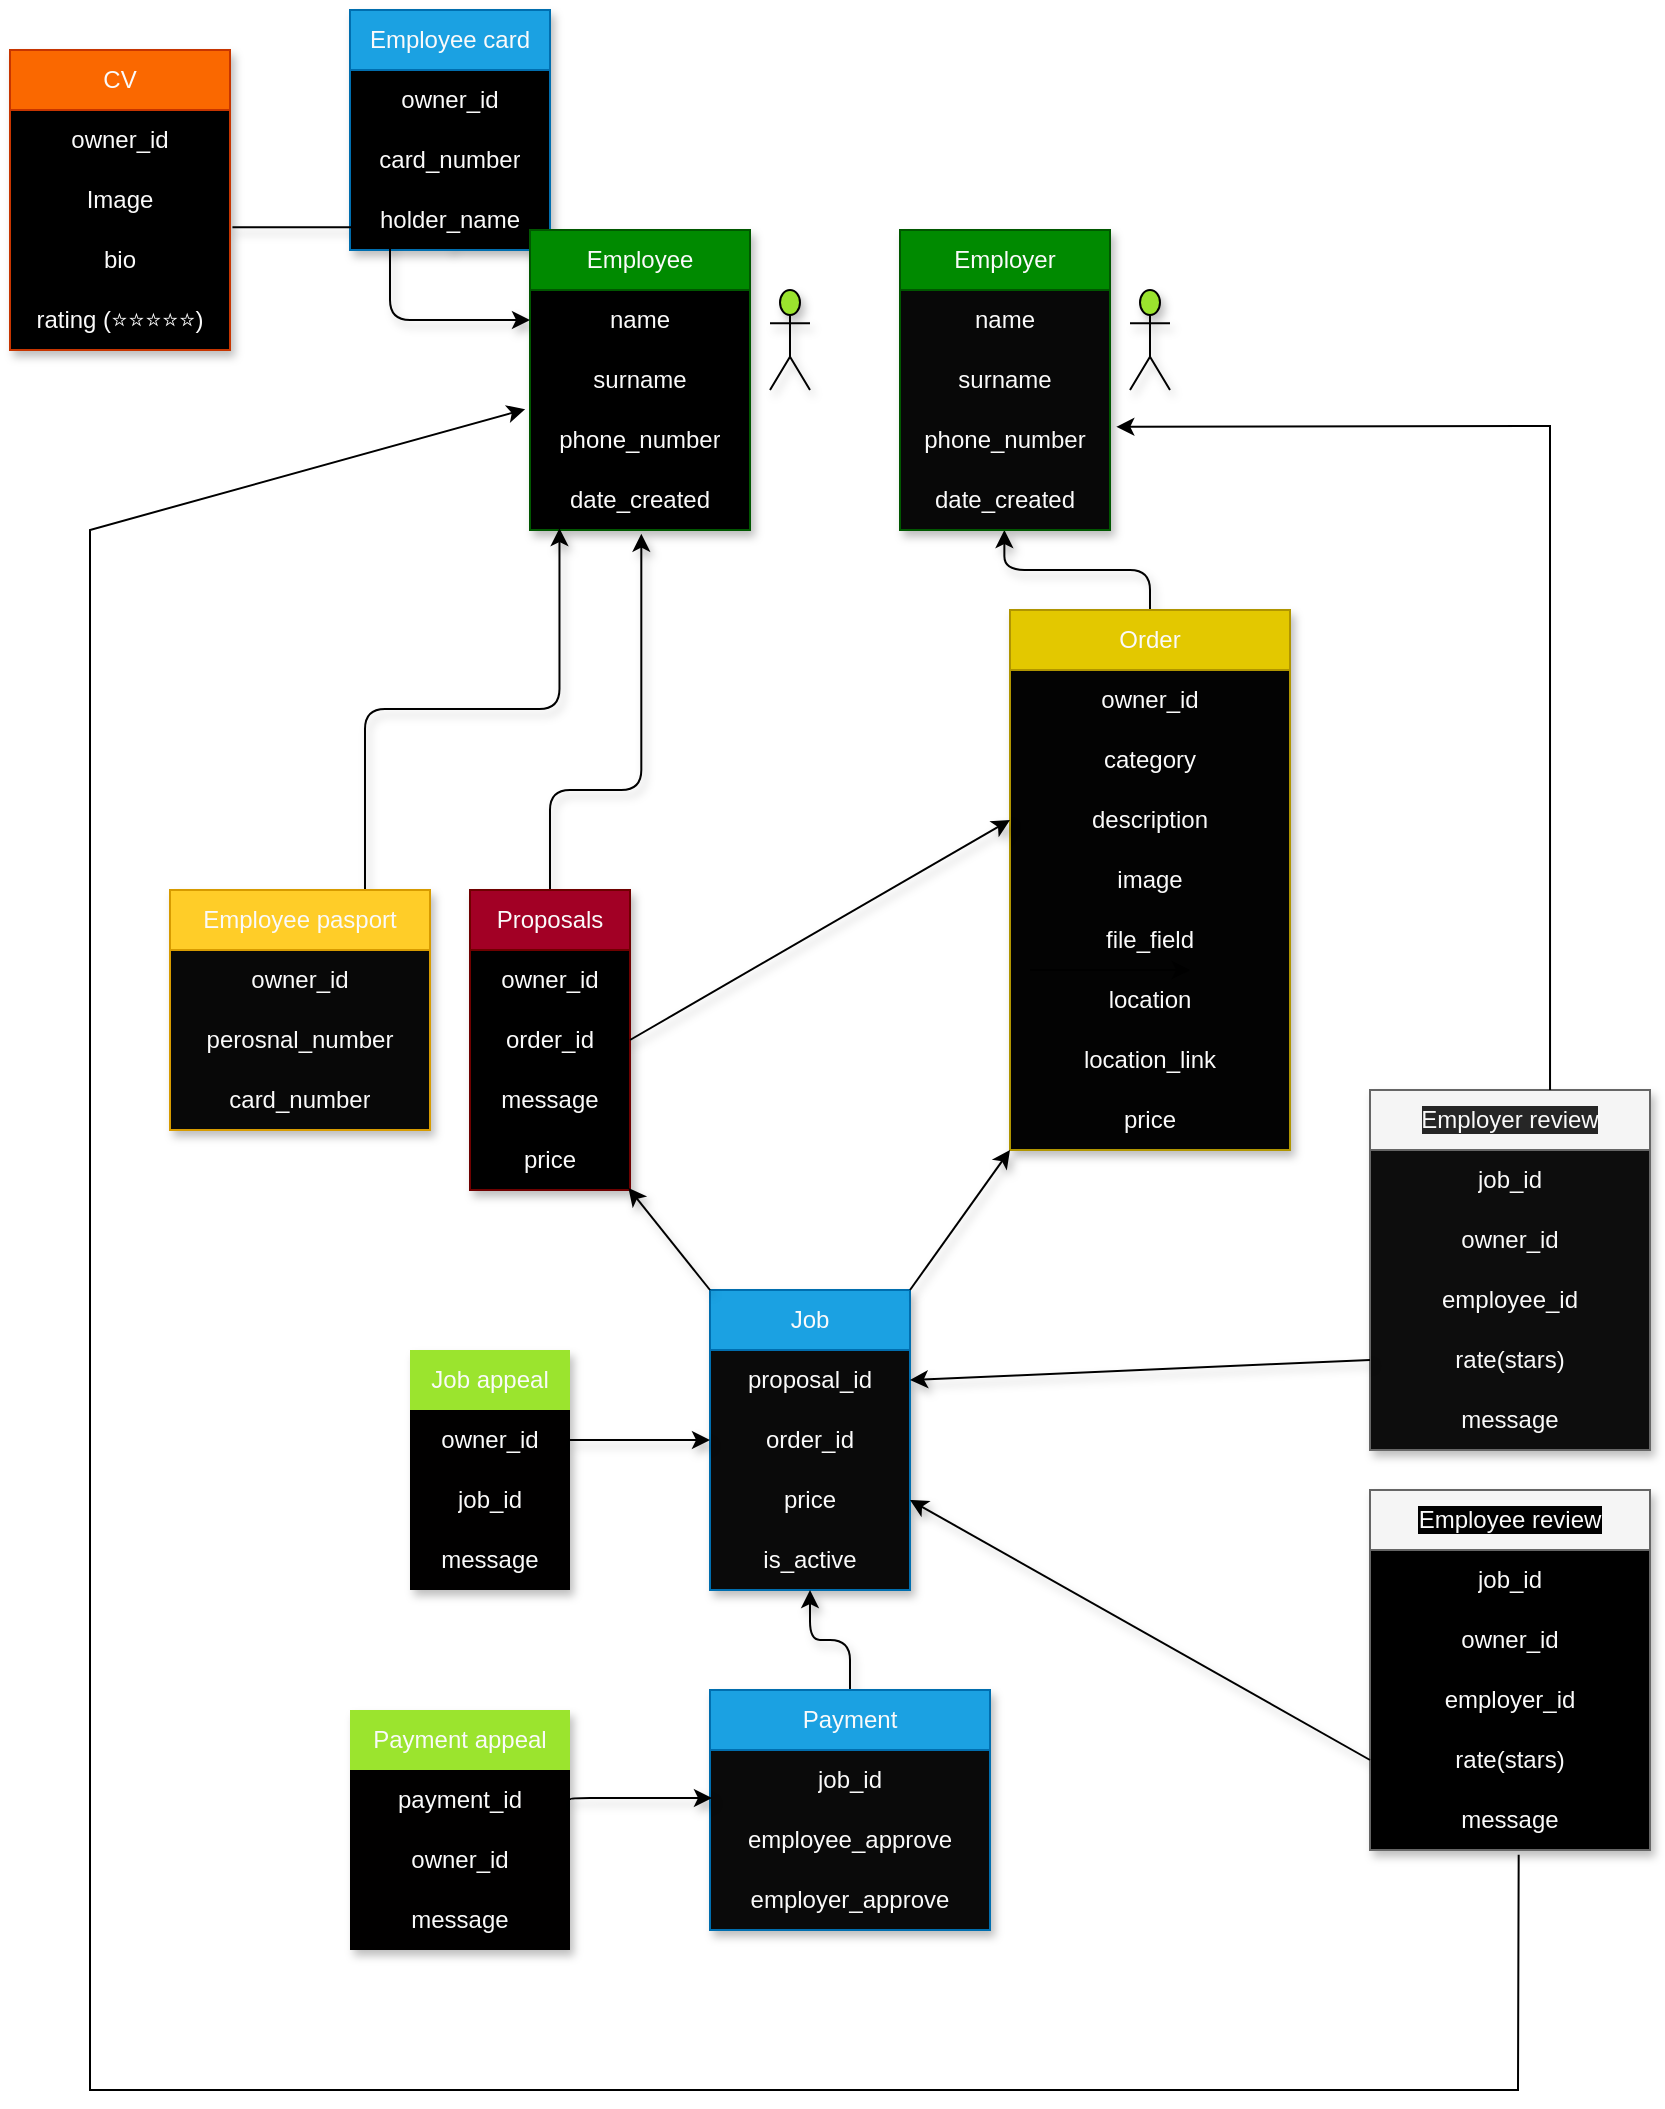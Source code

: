 <mxfile version="20.5.3" type="embed"><diagram id="SfdX-snPM93B8bF9I1mG" name="Page-1"><mxGraphModel dx="2414" dy="1042" grid="1" gridSize="10" guides="1" tooltips="1" connect="1" arrows="1" fold="1" page="1" pageScale="1" pageWidth="850" pageHeight="1100" math="0" shadow="0"><root><mxCell id="0"/><mxCell id="1" parent="0"/><mxCell id="148" style="edgeStyle=elbowEdgeStyle;elbow=vertical;html=1;exitX=0.5;exitY=1;exitDx=0;exitDy=0;entryX=0.5;entryY=0;entryDx=0;entryDy=0;fontColor=#fafafa;align=center;labelBackgroundColor=none;shadow=1;" parent="1" source="8" target="18" edge="1"><mxGeometry relative="1" as="geometry"/></mxCell><mxCell id="8" value="Employee card" style="swimlane;fontStyle=0;childLayout=stackLayout;horizontal=1;startSize=30;horizontalStack=0;resizeParent=1;resizeParentMax=0;resizeLast=0;collapsible=1;marginBottom=0;whiteSpace=wrap;html=1;fillColor=#1ba1e2;fontColor=#fafafa;strokeColor=#006EAF;gradientColor=none;swimlaneFillColor=#000000;align=center;labelBackgroundColor=none;shadow=1;" parent="1" vertex="1"><mxGeometry x="190" y="20" width="100" height="120" as="geometry"/></mxCell><mxCell id="9" value="owner_id" style="text;strokeColor=none;fillColor=none;align=center;verticalAlign=middle;spacingLeft=4;spacingRight=4;overflow=hidden;points=[[0,0.5],[1,0.5]];portConstraint=eastwest;rotatable=0;whiteSpace=wrap;html=1;labelBackgroundColor=none;fontColor=#fafafa;shadow=1;" parent="8" vertex="1"><mxGeometry y="30" width="100" height="30" as="geometry"/></mxCell><mxCell id="200" value="card_number" style="text;strokeColor=none;fillColor=none;align=center;verticalAlign=middle;spacingLeft=4;spacingRight=4;overflow=hidden;points=[[0,0.5],[1,0.5]];portConstraint=eastwest;rotatable=0;whiteSpace=wrap;html=1;labelBackgroundColor=none;fontColor=#fafafa;shadow=1;" parent="8" vertex="1"><mxGeometry y="60" width="100" height="30" as="geometry"/></mxCell><mxCell id="10" value="holder_name" style="text;strokeColor=none;fillColor=none;align=center;verticalAlign=middle;spacingLeft=4;spacingRight=4;overflow=hidden;points=[[0,0.5],[1,0.5]];portConstraint=eastwest;rotatable=0;whiteSpace=wrap;html=1;labelBackgroundColor=none;fontColor=#fafafa;shadow=1;" parent="8" vertex="1"><mxGeometry y="90" width="100" height="30" as="geometry"/></mxCell><mxCell id="18" value="Employee" style="swimlane;fontStyle=0;childLayout=stackLayout;horizontal=1;startSize=30;horizontalStack=0;resizeParent=1;resizeParentMax=0;resizeLast=0;collapsible=1;marginBottom=0;whiteSpace=wrap;html=1;fillColor=#008a00;fontColor=#fafafa;strokeColor=#005700;swimlaneFillColor=#000000;align=center;labelBackgroundColor=none;shadow=1;" parent="1" vertex="1"><mxGeometry x="280" y="130" width="110" height="150" as="geometry"/></mxCell><mxCell id="19" value="name" style="text;strokeColor=none;fillColor=none;align=center;verticalAlign=middle;spacingLeft=4;spacingRight=4;overflow=hidden;points=[[0,0.5],[1,0.5]];portConstraint=eastwest;rotatable=0;whiteSpace=wrap;html=1;labelBackgroundColor=none;fontColor=#fafafa;shadow=1;" parent="18" vertex="1"><mxGeometry y="30" width="110" height="30" as="geometry"/></mxCell><mxCell id="20" value="surname" style="text;strokeColor=none;fillColor=none;align=center;verticalAlign=middle;spacingLeft=4;spacingRight=4;overflow=hidden;points=[[0,0.5],[1,0.5]];portConstraint=eastwest;rotatable=0;whiteSpace=wrap;html=1;labelBackgroundColor=none;fontColor=#fafafa;shadow=1;" parent="18" vertex="1"><mxGeometry y="60" width="110" height="30" as="geometry"/></mxCell><mxCell id="21" value="phone_number" style="text;strokeColor=none;fillColor=none;align=center;verticalAlign=middle;spacingLeft=4;spacingRight=4;overflow=hidden;points=[[0,0.5],[1,0.5]];portConstraint=eastwest;rotatable=0;whiteSpace=wrap;html=1;labelBackgroundColor=none;fontColor=#fafafa;shadow=1;" parent="18" vertex="1"><mxGeometry y="90" width="110" height="30" as="geometry"/></mxCell><mxCell id="109" value="date_created" style="text;strokeColor=none;fillColor=none;align=center;verticalAlign=middle;spacingLeft=4;spacingRight=4;overflow=hidden;points=[[0,0.5],[1,0.5]];portConstraint=eastwest;rotatable=0;whiteSpace=wrap;html=1;labelBackgroundColor=none;fontColor=#fafafa;shadow=1;" parent="18" vertex="1"><mxGeometry y="120" width="110" height="30" as="geometry"/></mxCell><mxCell id="153" style="edgeStyle=elbowEdgeStyle;elbow=vertical;html=1;exitX=0.75;exitY=0;exitDx=0;exitDy=0;entryX=0.134;entryY=0.969;entryDx=0;entryDy=0;entryPerimeter=0;fontColor=#fafafa;align=center;labelBackgroundColor=none;shadow=1;" parent="1" source="27" target="109" edge="1"><mxGeometry relative="1" as="geometry"/></mxCell><mxCell id="27" value="&lt;font&gt;Employee pasport&lt;/font&gt;" style="swimlane;fontStyle=0;childLayout=stackLayout;horizontal=1;startSize=30;horizontalStack=0;resizeParent=1;resizeParentMax=0;resizeLast=0;collapsible=1;marginBottom=0;whiteSpace=wrap;html=1;fillColor=#ffcd28;strokeColor=#d79b00;gradientColor=none;swimlaneFillColor=#080808;align=center;labelBackgroundColor=none;fontColor=#fafafa;shadow=1;" parent="1" vertex="1"><mxGeometry x="100" y="460" width="130" height="120" as="geometry"/></mxCell><mxCell id="28" value="owner_id" style="text;strokeColor=none;fillColor=none;align=center;verticalAlign=middle;spacingLeft=4;spacingRight=4;overflow=hidden;points=[[0,0.5],[1,0.5]];portConstraint=eastwest;rotatable=0;whiteSpace=wrap;html=1;labelBackgroundColor=none;fontColor=#fafafa;shadow=1;" parent="27" vertex="1"><mxGeometry y="30" width="130" height="30" as="geometry"/></mxCell><mxCell id="30" value="perosnal_number" style="text;strokeColor=none;fillColor=none;align=center;verticalAlign=middle;spacingLeft=4;spacingRight=4;overflow=hidden;points=[[0,0.5],[1,0.5]];portConstraint=eastwest;rotatable=0;whiteSpace=wrap;html=1;labelBackgroundColor=none;fontColor=#fafafa;shadow=1;" parent="27" vertex="1"><mxGeometry y="60" width="130" height="30" as="geometry"/></mxCell><mxCell id="110" value="card_number" style="text;strokeColor=none;fillColor=none;align=center;verticalAlign=middle;spacingLeft=4;spacingRight=4;overflow=hidden;points=[[0,0.5],[1,0.5]];portConstraint=eastwest;rotatable=0;whiteSpace=wrap;html=1;labelBackgroundColor=none;fontColor=#fafafa;shadow=1;" parent="27" vertex="1"><mxGeometry y="90" width="130" height="30" as="geometry"/></mxCell><mxCell id="154" style="edgeStyle=elbowEdgeStyle;elbow=vertical;html=1;exitX=0.5;exitY=0;exitDx=0;exitDy=0;entryX=0.506;entryY=1.061;entryDx=0;entryDy=0;entryPerimeter=0;fontColor=#fafafa;align=center;labelBackgroundColor=none;shadow=1;" parent="1" source="31" target="109" edge="1"><mxGeometry relative="1" as="geometry"><Array as="points"><mxPoint x="310" y="410"/></Array></mxGeometry></mxCell><mxCell id="31" value="Proposals" style="swimlane;fontStyle=0;childLayout=stackLayout;horizontal=1;startSize=30;horizontalStack=0;resizeParent=1;resizeParentMax=0;resizeLast=0;collapsible=1;marginBottom=0;whiteSpace=wrap;html=1;fillColor=#a20025;fontColor=#fafafa;strokeColor=#6F0000;swimlaneFillColor=#000000;align=center;labelBackgroundColor=none;shadow=1;" parent="1" vertex="1"><mxGeometry x="250" y="460" width="80" height="150" as="geometry"/></mxCell><mxCell id="33" value="owner_id" style="text;strokeColor=none;fillColor=none;align=center;verticalAlign=middle;spacingLeft=4;spacingRight=4;overflow=hidden;points=[[0,0.5],[1,0.5]];portConstraint=eastwest;rotatable=0;whiteSpace=wrap;html=1;labelBackgroundColor=none;fontColor=#fafafa;shadow=1;" parent="31" vertex="1"><mxGeometry y="30" width="80" height="30" as="geometry"/></mxCell><mxCell id="124" value="order_id" style="text;strokeColor=none;fillColor=none;align=center;verticalAlign=middle;spacingLeft=4;spacingRight=4;overflow=hidden;points=[[0,0.5],[1,0.5]];portConstraint=eastwest;rotatable=0;whiteSpace=wrap;html=1;labelBackgroundColor=none;fontColor=#fafafa;shadow=1;" parent="31" vertex="1"><mxGeometry y="60" width="80" height="30" as="geometry"/></mxCell><mxCell id="125" value="message" style="text;strokeColor=none;fillColor=none;align=center;verticalAlign=middle;spacingLeft=4;spacingRight=4;overflow=hidden;points=[[0,0.5],[1,0.5]];portConstraint=eastwest;rotatable=0;whiteSpace=wrap;html=1;labelBackgroundColor=none;fontColor=#fafafa;shadow=1;" parent="31" vertex="1"><mxGeometry y="90" width="80" height="30" as="geometry"/></mxCell><mxCell id="126" value="price" style="text;strokeColor=none;fillColor=none;align=center;verticalAlign=middle;spacingLeft=4;spacingRight=4;overflow=hidden;points=[[0,0.5],[1,0.5]];portConstraint=eastwest;rotatable=0;whiteSpace=wrap;html=1;labelBackgroundColor=none;fontColor=#fafafa;shadow=1;" parent="31" vertex="1"><mxGeometry y="120" width="80" height="30" as="geometry"/></mxCell><mxCell id="155" style="edgeStyle=elbowEdgeStyle;elbow=vertical;html=1;exitX=0.5;exitY=0;exitDx=0;exitDy=0;entryX=0.497;entryY=1;entryDx=0;entryDy=0;entryPerimeter=0;fontColor=#fafafa;align=center;labelBackgroundColor=none;shadow=1;" parent="1" source="39" target="106" edge="1"><mxGeometry relative="1" as="geometry"/></mxCell><mxCell id="39" value="Order" style="swimlane;fontStyle=0;childLayout=stackLayout;horizontal=1;startSize=30;horizontalStack=0;resizeParent=1;resizeParentMax=0;resizeLast=0;collapsible=1;marginBottom=0;whiteSpace=wrap;html=1;fillColor=#e3c800;fontColor=#fafafa;strokeColor=#B09500;swimlaneFillColor=#030303;align=center;labelBackgroundColor=none;shadow=1;" parent="1" vertex="1"><mxGeometry x="520" y="320" width="140" height="270" as="geometry"/></mxCell><mxCell id="40" value="owner_id" style="text;strokeColor=none;fillColor=none;align=center;verticalAlign=middle;spacingLeft=4;spacingRight=4;overflow=hidden;points=[[0,0.5],[1,0.5]];portConstraint=eastwest;rotatable=0;whiteSpace=wrap;html=1;labelBackgroundColor=none;fontColor=#fafafa;shadow=1;" parent="39" vertex="1"><mxGeometry y="30" width="140" height="30" as="geometry"/></mxCell><mxCell id="41" value="category" style="text;strokeColor=none;fillColor=none;align=center;verticalAlign=middle;spacingLeft=4;spacingRight=4;overflow=hidden;points=[[0,0.5],[1,0.5]];portConstraint=eastwest;rotatable=0;whiteSpace=wrap;html=1;labelBackgroundColor=none;fontColor=#fafafa;shadow=1;" parent="39" vertex="1"><mxGeometry y="60" width="140" height="30" as="geometry"/></mxCell><mxCell id="111" value="description" style="text;strokeColor=none;fillColor=none;align=center;verticalAlign=middle;spacingLeft=4;spacingRight=4;overflow=hidden;points=[[0,0.5],[1,0.5]];portConstraint=eastwest;rotatable=0;whiteSpace=wrap;html=1;labelBackgroundColor=none;fontColor=#fafafa;shadow=1;" parent="39" vertex="1"><mxGeometry y="90" width="140" height="30" as="geometry"/></mxCell><mxCell id="112" value="image" style="text;strokeColor=none;fillColor=none;align=center;verticalAlign=middle;spacingLeft=4;spacingRight=4;overflow=hidden;points=[[0,0.5],[1,0.5]];portConstraint=eastwest;rotatable=0;whiteSpace=wrap;html=1;labelBackgroundColor=none;fontColor=#fafafa;shadow=1;" parent="39" vertex="1"><mxGeometry y="120" width="140" height="30" as="geometry"/></mxCell><mxCell id="167" value="file_field" style="text;strokeColor=none;fillColor=none;align=center;verticalAlign=middle;spacingLeft=4;spacingRight=4;overflow=hidden;points=[[0,0.5],[1,0.5]];portConstraint=eastwest;rotatable=0;whiteSpace=wrap;html=1;labelBackgroundColor=none;fontColor=#fafafa;shadow=1;" parent="39" vertex="1"><mxGeometry y="150" width="140" height="30" as="geometry"/></mxCell><mxCell id="113" value="location" style="text;strokeColor=none;fillColor=none;align=center;verticalAlign=middle;spacingLeft=4;spacingRight=4;overflow=hidden;points=[[0,0.5],[1,0.5]];portConstraint=eastwest;rotatable=0;whiteSpace=wrap;html=1;labelBackgroundColor=none;fontColor=#fafafa;shadow=1;" parent="39" vertex="1"><mxGeometry y="180" width="140" height="30" as="geometry"/></mxCell><mxCell id="114" value="location_link" style="text;strokeColor=none;fillColor=none;align=center;verticalAlign=middle;spacingLeft=4;spacingRight=4;overflow=hidden;points=[[0,0.5],[1,0.5]];portConstraint=eastwest;rotatable=0;whiteSpace=wrap;html=1;labelBackgroundColor=none;fontColor=#fafafa;shadow=1;" parent="39" vertex="1"><mxGeometry y="210" width="140" height="30" as="geometry"/></mxCell><mxCell id="115" value="price" style="text;strokeColor=none;fillColor=none;align=center;verticalAlign=middle;spacingLeft=4;spacingRight=4;overflow=hidden;points=[[0,0.5],[1,0.5]];portConstraint=eastwest;rotatable=0;whiteSpace=wrap;html=1;labelBackgroundColor=none;fontColor=#fafafa;shadow=1;" parent="39" vertex="1"><mxGeometry y="240" width="140" height="30" as="geometry"/></mxCell><mxCell id="43" value="Job" style="swimlane;fontStyle=0;childLayout=stackLayout;horizontal=1;startSize=30;horizontalStack=0;resizeParent=1;resizeParentMax=0;resizeLast=0;collapsible=1;marginBottom=0;whiteSpace=wrap;html=1;fillColor=#1ba1e2;strokeColor=#006EAF;fillStyle=auto;fontColor=#fafafa;swimlaneFillColor=#0A0A0A;align=center;labelBackgroundColor=none;shadow=1;" parent="1" vertex="1"><mxGeometry x="370" y="660" width="100" height="150" as="geometry"/></mxCell><mxCell id="44" value="proposal_id" style="text;strokeColor=none;fillColor=none;align=center;verticalAlign=middle;spacingLeft=4;spacingRight=4;overflow=hidden;points=[[0,0.5],[1,0.5]];portConstraint=eastwest;rotatable=0;whiteSpace=wrap;html=1;labelBackgroundColor=none;fontColor=#fafafa;shadow=1;" parent="43" vertex="1"><mxGeometry y="30" width="100" height="30" as="geometry"/></mxCell><mxCell id="46" value="order_id" style="text;strokeColor=none;fillColor=none;align=center;verticalAlign=middle;spacingLeft=4;spacingRight=4;overflow=hidden;points=[[0,0.5],[1,0.5]];portConstraint=eastwest;rotatable=0;whiteSpace=wrap;html=1;labelBackgroundColor=none;fontColor=#fafafa;shadow=1;" parent="43" vertex="1"><mxGeometry y="60" width="100" height="30" as="geometry"/></mxCell><mxCell id="127" value="price" style="text;strokeColor=none;fillColor=none;align=center;verticalAlign=middle;spacingLeft=4;spacingRight=4;overflow=hidden;points=[[0,0.5],[1,0.5]];portConstraint=eastwest;rotatable=0;whiteSpace=wrap;html=1;labelBackgroundColor=none;fontColor=#fafafa;shadow=1;" parent="43" vertex="1"><mxGeometry y="90" width="100" height="30" as="geometry"/></mxCell><mxCell id="129" value="is_active" style="text;strokeColor=none;fillColor=none;align=center;verticalAlign=middle;spacingLeft=4;spacingRight=4;overflow=hidden;points=[[0,0.5],[1,0.5]];portConstraint=eastwest;rotatable=0;whiteSpace=wrap;html=1;labelBackgroundColor=none;fontColor=#fafafa;shadow=1;" parent="43" vertex="1"><mxGeometry y="120" width="100" height="30" as="geometry"/></mxCell><mxCell id="57" value="&lt;span style=&quot;background-color: rgb(38, 38, 38);&quot;&gt;Employer review&lt;/span&gt;" style="swimlane;fontStyle=0;childLayout=stackLayout;horizontal=1;startSize=30;horizontalStack=0;resizeParent=1;resizeParentMax=0;resizeLast=0;collapsible=1;marginBottom=0;whiteSpace=wrap;html=1;fillColor=#f5f5f5;fontColor=#fafafa;strokeColor=#666666;swimlaneFillColor=#0D0D0D;align=center;labelBackgroundColor=none;shadow=1;" parent="1" vertex="1"><mxGeometry x="700" y="560" width="140" height="180" as="geometry"/></mxCell><mxCell id="166" value="job_id" style="text;strokeColor=none;fillColor=none;align=center;verticalAlign=middle;spacingLeft=4;spacingRight=4;overflow=hidden;points=[[0,0.5],[1,0.5]];portConstraint=eastwest;rotatable=0;whiteSpace=wrap;html=1;labelBackgroundColor=none;fontColor=#fafafa;shadow=1;" parent="57" vertex="1"><mxGeometry y="30" width="140" height="30" as="geometry"/></mxCell><mxCell id="181" value="owner_id" style="text;strokeColor=none;fillColor=none;align=center;verticalAlign=middle;spacingLeft=4;spacingRight=4;overflow=hidden;points=[[0,0.5],[1,0.5]];portConstraint=eastwest;rotatable=0;whiteSpace=wrap;html=1;labelBackgroundColor=none;fontColor=#fafafa;shadow=1;" parent="57" vertex="1"><mxGeometry y="60" width="140" height="30" as="geometry"/></mxCell><mxCell id="183" value="employee_id" style="text;strokeColor=none;fillColor=none;align=center;verticalAlign=middle;spacingLeft=4;spacingRight=4;overflow=hidden;points=[[0,0.5],[1,0.5]];portConstraint=eastwest;rotatable=0;whiteSpace=wrap;html=1;labelBackgroundColor=none;fontColor=#fafafa;shadow=1;" parent="57" vertex="1"><mxGeometry y="90" width="140" height="30" as="geometry"/></mxCell><mxCell id="58" value="rate(stars)" style="text;strokeColor=none;fillColor=none;align=center;verticalAlign=middle;spacingLeft=4;spacingRight=4;overflow=hidden;points=[[0,0.5],[1,0.5]];portConstraint=eastwest;rotatable=0;whiteSpace=wrap;html=1;labelBackgroundColor=none;fontColor=#fafafa;shadow=1;" parent="57" vertex="1"><mxGeometry y="120" width="140" height="30" as="geometry"/></mxCell><mxCell id="59" value="message" style="text;strokeColor=none;fillColor=none;align=center;verticalAlign=middle;spacingLeft=4;spacingRight=4;overflow=hidden;points=[[0,0.5],[1,0.5]];portConstraint=eastwest;rotatable=0;whiteSpace=wrap;html=1;labelBackgroundColor=none;fontColor=#fafafa;shadow=1;" parent="57" vertex="1"><mxGeometry y="150" width="140" height="30" as="geometry"/></mxCell><mxCell id="76" value="" style="endArrow=classic;html=1;exitX=0;exitY=0;exitDx=0;exitDy=0;entryX=0.99;entryY=0.966;entryDx=0;entryDy=0;entryPerimeter=0;align=center;labelBackgroundColor=none;fontColor=#fafafa;shadow=1;" parent="1" source="43" target="126" edge="1"><mxGeometry width="50" height="50" relative="1" as="geometry"><mxPoint x="430" y="480" as="sourcePoint"/><mxPoint x="359.86" y="530.93" as="targetPoint"/></mxGeometry></mxCell><mxCell id="77" value="" style="endArrow=classic;html=1;exitX=1;exitY=0;exitDx=0;exitDy=0;entryX=0;entryY=1;entryDx=0;entryDy=0;align=center;labelBackgroundColor=none;fontColor=#fafafa;shadow=1;" parent="1" source="43" target="39" edge="1"><mxGeometry width="50" height="50" relative="1" as="geometry"><mxPoint x="430" y="480" as="sourcePoint"/><mxPoint x="480" y="430" as="targetPoint"/></mxGeometry></mxCell><mxCell id="89" value="Employer" style="swimlane;fontStyle=0;childLayout=stackLayout;horizontal=1;startSize=30;horizontalStack=0;resizeParent=1;resizeParentMax=0;resizeLast=0;collapsible=1;marginBottom=0;whiteSpace=wrap;html=1;fillColor=#008a00;fontColor=#fafafa;strokeColor=#005700;swimlaneFillColor=#080808;align=center;labelBackgroundColor=none;shadow=1;" parent="1" vertex="1"><mxGeometry x="465" y="130" width="105" height="150" as="geometry"/></mxCell><mxCell id="90" value="name" style="text;strokeColor=none;fillColor=none;align=center;verticalAlign=middle;spacingLeft=4;spacingRight=4;overflow=hidden;points=[[0,0.5],[1,0.5]];portConstraint=eastwest;rotatable=0;whiteSpace=wrap;html=1;labelBackgroundColor=none;fontColor=#fafafa;shadow=1;" parent="89" vertex="1"><mxGeometry y="30" width="105" height="30" as="geometry"/></mxCell><mxCell id="91" value="surname" style="text;strokeColor=none;fillColor=none;align=center;verticalAlign=middle;spacingLeft=4;spacingRight=4;overflow=hidden;points=[[0,0.5],[1,0.5]];portConstraint=eastwest;rotatable=0;whiteSpace=wrap;html=1;labelBackgroundColor=none;fontColor=#fafafa;shadow=1;" parent="89" vertex="1"><mxGeometry y="60" width="105" height="30" as="geometry"/></mxCell><mxCell id="92" value="phone_number" style="text;strokeColor=none;fillColor=none;align=center;verticalAlign=middle;spacingLeft=4;spacingRight=4;overflow=hidden;points=[[0,0.5],[1,0.5]];portConstraint=eastwest;rotatable=0;whiteSpace=wrap;html=1;labelBackgroundColor=none;fontColor=#fafafa;shadow=1;" parent="89" vertex="1"><mxGeometry y="90" width="105" height="30" as="geometry"/></mxCell><mxCell id="106" value="date_created" style="text;strokeColor=none;fillColor=none;align=center;verticalAlign=middle;spacingLeft=4;spacingRight=4;overflow=hidden;points=[[0,0.5],[1,0.5]];portConstraint=eastwest;rotatable=0;whiteSpace=wrap;html=1;labelBackgroundColor=none;fontColor=#fafafa;shadow=1;" parent="89" vertex="1"><mxGeometry y="120" width="105" height="30" as="geometry"/></mxCell><mxCell id="162" style="edgeStyle=elbowEdgeStyle;elbow=vertical;html=1;exitX=0.5;exitY=0;exitDx=0;exitDy=0;fontColor=#fafafa;align=center;labelBackgroundColor=none;shadow=1;" parent="1" source="93" target="129" edge="1"><mxGeometry relative="1" as="geometry"/></mxCell><mxCell id="93" value="Payment" style="swimlane;fontStyle=0;childLayout=stackLayout;horizontal=1;startSize=30;horizontalStack=0;resizeParent=1;resizeParentMax=0;resizeLast=0;collapsible=1;marginBottom=0;whiteSpace=wrap;html=1;fillColor=#1ba1e2;strokeColor=#006EAF;fillStyle=auto;fontColor=#fafafa;swimlaneFillColor=#0A0A0A;align=center;labelBackgroundColor=none;shadow=1;" parent="1" vertex="1"><mxGeometry x="370" y="860" width="140" height="120" as="geometry"/></mxCell><mxCell id="95" value="job_id" style="text;strokeColor=none;fillColor=none;align=center;verticalAlign=middle;spacingLeft=4;spacingRight=4;overflow=hidden;points=[[0,0.5],[1,0.5]];portConstraint=eastwest;rotatable=0;whiteSpace=wrap;html=1;labelBackgroundColor=none;fontColor=#fafafa;shadow=1;" parent="93" vertex="1"><mxGeometry y="30" width="140" height="30" as="geometry"/></mxCell><mxCell id="96" value="employee_approve" style="text;strokeColor=none;fillColor=none;align=center;verticalAlign=middle;spacingLeft=4;spacingRight=4;overflow=hidden;points=[[0,0.5],[1,0.5]];portConstraint=eastwest;rotatable=0;whiteSpace=wrap;html=1;labelBackgroundColor=none;fontColor=#fafafa;shadow=1;" parent="93" vertex="1"><mxGeometry y="60" width="140" height="30" as="geometry"/></mxCell><mxCell id="130" value="employer_approve" style="text;strokeColor=none;fillColor=none;align=center;verticalAlign=middle;spacingLeft=4;spacingRight=4;overflow=hidden;points=[[0,0.5],[1,0.5]];portConstraint=eastwest;rotatable=0;whiteSpace=wrap;html=1;labelBackgroundColor=none;fontColor=#fafafa;shadow=1;" parent="93" vertex="1"><mxGeometry y="90" width="140" height="30" as="geometry"/></mxCell><mxCell id="117" value="CV" style="swimlane;fontStyle=0;childLayout=stackLayout;horizontal=1;startSize=30;horizontalStack=0;resizeParent=1;resizeParentMax=0;resizeLast=0;collapsible=1;marginBottom=0;whiteSpace=wrap;html=1;fillStyle=auto;fontColor=#fafafa;fillColor=#fa6800;strokeColor=#C73500;swimlaneFillColor=#000000;align=center;labelBackgroundColor=none;shadow=1;" parent="1" vertex="1"><mxGeometry x="20" y="40" width="110" height="150" as="geometry"/></mxCell><mxCell id="118" value="owner_id" style="text;strokeColor=none;fillColor=none;align=center;verticalAlign=middle;spacingLeft=4;spacingRight=4;overflow=hidden;points=[[0,0.5],[1,0.5]];portConstraint=eastwest;rotatable=0;whiteSpace=wrap;html=1;fillStyle=cross-hatch;fontColor=#fafafa;labelBackgroundColor=none;shadow=1;" parent="117" vertex="1"><mxGeometry y="30" width="110" height="30" as="geometry"/></mxCell><mxCell id="119" value="Image" style="text;strokeColor=none;fillColor=none;align=center;verticalAlign=middle;spacingLeft=4;spacingRight=4;overflow=hidden;points=[[0,0.5],[1,0.5]];portConstraint=eastwest;rotatable=0;whiteSpace=wrap;html=1;fillStyle=cross-hatch;fontColor=#fafafa;labelBackgroundColor=none;shadow=1;" parent="117" vertex="1"><mxGeometry y="60" width="110" height="30" as="geometry"/></mxCell><mxCell id="120" value="bio" style="text;strokeColor=none;fillColor=none;align=center;verticalAlign=middle;spacingLeft=4;spacingRight=4;overflow=hidden;points=[[0,0.5],[1,0.5]];portConstraint=eastwest;rotatable=0;whiteSpace=wrap;html=1;fillStyle=cross-hatch;fontColor=#fafafa;labelBackgroundColor=none;shadow=1;" parent="117" vertex="1"><mxGeometry y="90" width="110" height="30" as="geometry"/></mxCell><mxCell id="190" value="rating (⭐⭐⭐⭐⭐)" style="text;strokeColor=none;fillColor=none;align=center;verticalAlign=middle;spacingLeft=4;spacingRight=4;overflow=hidden;points=[[0,0.5],[1,0.5]];portConstraint=eastwest;rotatable=0;whiteSpace=wrap;html=1;fillStyle=cross-hatch;fontColor=#fafafa;labelBackgroundColor=none;shadow=1;" parent="117" vertex="1"><mxGeometry y="120" width="110" height="30" as="geometry"/></mxCell><mxCell id="191" value="" style="edgeStyle=none;align=center;labelBorderColor=#d62929;labelBackgroundColor=none;fontColor=#fafafa;shadow=1;" parent="117" source="117" target="119" edge="1"><mxGeometry relative="1" as="geometry"/></mxCell><mxCell id="121" value="" style="endArrow=classic;html=1;fontColor=#fafafa;elbow=vertical;entryX=0;entryY=0.5;entryDx=0;entryDy=0;exitX=1;exitY=0.5;exitDx=0;exitDy=0;align=center;labelBackgroundColor=none;shadow=1;" parent="1" source="124" target="111" edge="1"><mxGeometry width="50" height="50" relative="1" as="geometry"><mxPoint x="360" y="480" as="sourcePoint"/><mxPoint x="520" y="480" as="targetPoint"/></mxGeometry></mxCell><mxCell id="131" value="Job appeal" style="swimlane;fontStyle=0;childLayout=stackLayout;horizontal=1;startSize=30;horizontalStack=0;resizeParent=1;resizeParentMax=0;resizeLast=0;collapsible=1;marginBottom=0;whiteSpace=wrap;html=1;fillColor=#9BE42E;strokeColor=none;fillStyle=auto;fontColor=#fafafa;swimlaneFillColor=#010000;align=center;labelBackgroundColor=none;shadow=1;" parent="1" vertex="1"><mxGeometry x="220" y="690" width="80" height="120" as="geometry"/></mxCell><mxCell id="135" value="owner_id" style="text;strokeColor=none;fillColor=none;align=center;verticalAlign=middle;spacingLeft=4;spacingRight=4;overflow=hidden;points=[[0,0.5],[1,0.5]];portConstraint=eastwest;rotatable=0;whiteSpace=wrap;html=1;labelBackgroundColor=none;fontColor=#fafafa;shadow=1;" parent="131" vertex="1"><mxGeometry y="30" width="80" height="30" as="geometry"/></mxCell><mxCell id="132" value="job_id" style="text;strokeColor=none;fillColor=none;align=center;verticalAlign=middle;spacingLeft=4;spacingRight=4;overflow=hidden;points=[[0,0.5],[1,0.5]];portConstraint=eastwest;rotatable=0;whiteSpace=wrap;html=1;labelBackgroundColor=none;fontColor=#fafafa;shadow=1;" parent="131" vertex="1"><mxGeometry y="60" width="80" height="30" as="geometry"/></mxCell><mxCell id="133" value="message" style="text;strokeColor=none;fillColor=none;align=center;verticalAlign=middle;spacingLeft=4;spacingRight=4;overflow=hidden;points=[[0,0.5],[1,0.5]];portConstraint=eastwest;rotatable=0;whiteSpace=wrap;html=1;labelBackgroundColor=none;fontColor=#fafafa;shadow=1;" parent="131" vertex="1"><mxGeometry y="90" width="80" height="30" as="geometry"/></mxCell><mxCell id="137" value="Payment appeal" style="swimlane;fontStyle=0;childLayout=stackLayout;horizontal=1;startSize=30;horizontalStack=0;resizeParent=1;resizeParentMax=0;resizeLast=0;collapsible=1;marginBottom=0;whiteSpace=wrap;html=1;fillColor=#9BE42E;strokeColor=none;fillStyle=auto;fontColor=#fafafa;swimlaneFillColor=#010000;align=center;labelBackgroundColor=none;shadow=1;" parent="1" vertex="1"><mxGeometry x="190" y="870" width="110" height="120" as="geometry"/></mxCell><mxCell id="138" value="payment_id" style="text;strokeColor=none;fillColor=none;align=center;verticalAlign=middle;spacingLeft=4;spacingRight=4;overflow=hidden;points=[[0,0.5],[1,0.5]];portConstraint=eastwest;rotatable=0;whiteSpace=wrap;html=1;labelBackgroundColor=none;fontColor=#fafafa;shadow=1;" parent="137" vertex="1"><mxGeometry y="30" width="110" height="30" as="geometry"/></mxCell><mxCell id="139" value="owner_id" style="text;strokeColor=none;fillColor=none;align=center;verticalAlign=middle;spacingLeft=4;spacingRight=4;overflow=hidden;points=[[0,0.5],[1,0.5]];portConstraint=eastwest;rotatable=0;whiteSpace=wrap;html=1;labelBackgroundColor=none;fontColor=#fafafa;shadow=1;" parent="137" vertex="1"><mxGeometry y="60" width="110" height="30" as="geometry"/></mxCell><mxCell id="140" value="message" style="text;strokeColor=none;fillColor=none;align=center;verticalAlign=middle;spacingLeft=4;spacingRight=4;overflow=hidden;points=[[0,0.5],[1,0.5]];portConstraint=eastwest;rotatable=0;whiteSpace=wrap;html=1;labelBackgroundColor=none;fontColor=#fafafa;shadow=1;" parent="137" vertex="1"><mxGeometry y="90" width="110" height="30" as="geometry"/></mxCell><mxCell id="144" value="" style="shape=umlActor;verticalLabelPosition=bottom;verticalAlign=top;html=1;outlineConnect=0;fillStyle=auto;fontColor=#fafafa;fillColor=#9BE42E;align=center;labelBackgroundColor=none;shadow=1;" parent="1" vertex="1"><mxGeometry x="400" y="160" width="20" height="50" as="geometry"/></mxCell><mxCell id="145" value="" style="shape=umlActor;verticalLabelPosition=bottom;verticalAlign=top;html=1;outlineConnect=0;fillStyle=auto;fontColor=#fafafa;fillColor=#9BE42E;align=center;labelBackgroundColor=none;shadow=1;" parent="1" vertex="1"><mxGeometry x="580" y="160" width="20" height="50" as="geometry"/></mxCell><mxCell id="149" style="edgeStyle=elbowEdgeStyle;html=1;fontColor=#fafafa;align=center;labelBackgroundColor=none;shadow=1;exitX=1.011;exitY=-0.047;exitDx=0;exitDy=0;exitPerimeter=0;entryX=0;entryY=0.5;entryDx=0;entryDy=0;" parent="1" source="120" target="19" edge="1"><mxGeometry relative="1" as="geometry"><mxPoint x="280" y="150" as="targetPoint"/><mxPoint x="140" y="130" as="sourcePoint"/><Array as="points"><mxPoint x="210" y="140"/></Array></mxGeometry></mxCell><mxCell id="164" style="edgeStyle=elbowEdgeStyle;elbow=vertical;html=1;exitX=1;exitY=0.5;exitDx=0;exitDy=0;entryX=0.007;entryY=0.767;entryDx=0;entryDy=0;entryPerimeter=0;fontColor=#fafafa;align=center;labelBackgroundColor=none;shadow=1;" parent="1" source="138" target="95" edge="1"><mxGeometry relative="1" as="geometry"/></mxCell><mxCell id="165" style="edgeStyle=elbowEdgeStyle;elbow=vertical;html=1;exitX=1;exitY=0.5;exitDx=0;exitDy=0;entryX=0;entryY=0.5;entryDx=0;entryDy=0;fontColor=#fafafa;align=center;labelBackgroundColor=none;shadow=1;" parent="1" source="135" target="46" edge="1"><mxGeometry relative="1" as="geometry"/></mxCell><mxCell id="174" value="&lt;span style=&quot;background-color: rgb(0, 0, 0);&quot;&gt;Employee review&lt;/span&gt;" style="swimlane;fontStyle=0;childLayout=stackLayout;horizontal=1;startSize=30;horizontalStack=0;resizeParent=1;resizeParentMax=0;resizeLast=0;collapsible=1;marginBottom=0;whiteSpace=wrap;html=1;fillColor=#f5f5f5;fontColor=#fafafa;strokeColor=#666666;swimlaneFillColor=#000000;align=center;labelBackgroundColor=none;shadow=1;" parent="1" vertex="1"><mxGeometry x="700" y="760" width="140" height="180" as="geometry"/></mxCell><mxCell id="175" value="job_id" style="text;strokeColor=none;fillColor=none;align=center;verticalAlign=middle;spacingLeft=4;spacingRight=4;overflow=hidden;points=[[0,0.5],[1,0.5]];portConstraint=eastwest;rotatable=0;whiteSpace=wrap;html=1;labelBackgroundColor=none;fontColor=#fafafa;shadow=1;" parent="174" vertex="1"><mxGeometry y="30" width="140" height="30" as="geometry"/></mxCell><mxCell id="182" value="owner_id" style="text;strokeColor=none;fillColor=none;align=center;verticalAlign=middle;spacingLeft=4;spacingRight=4;overflow=hidden;points=[[0,0.5],[1,0.5]];portConstraint=eastwest;rotatable=0;whiteSpace=wrap;html=1;labelBackgroundColor=none;fontColor=#fafafa;shadow=1;" parent="174" vertex="1"><mxGeometry y="60" width="140" height="30" as="geometry"/></mxCell><mxCell id="184" value="employer_id" style="text;strokeColor=none;fillColor=none;align=center;verticalAlign=middle;spacingLeft=4;spacingRight=4;overflow=hidden;points=[[0,0.5],[1,0.5]];portConstraint=eastwest;rotatable=0;whiteSpace=wrap;html=1;labelBackgroundColor=none;fontColor=#fafafa;shadow=1;" parent="174" vertex="1"><mxGeometry y="90" width="140" height="30" as="geometry"/></mxCell><mxCell id="176" value="rate(stars)" style="text;strokeColor=none;fillColor=none;align=center;verticalAlign=middle;spacingLeft=4;spacingRight=4;overflow=hidden;points=[[0,0.5],[1,0.5]];portConstraint=eastwest;rotatable=0;whiteSpace=wrap;html=1;labelBackgroundColor=none;fontColor=#fafafa;shadow=1;" parent="174" vertex="1"><mxGeometry y="120" width="140" height="30" as="geometry"/></mxCell><mxCell id="177" value="message" style="text;strokeColor=none;fillColor=none;align=center;verticalAlign=middle;spacingLeft=4;spacingRight=4;overflow=hidden;points=[[0,0.5],[1,0.5]];portConstraint=eastwest;rotatable=0;whiteSpace=wrap;html=1;labelBackgroundColor=none;fontColor=#fafafa;shadow=1;" parent="174" vertex="1"><mxGeometry y="150" width="140" height="30" as="geometry"/></mxCell><mxCell id="179" style="edgeStyle=none;html=1;exitX=0;exitY=0.5;exitDx=0;exitDy=0;entryX=1;entryY=0.5;entryDx=0;entryDy=0;fontColor=#fafafa;align=center;labelBackgroundColor=none;shadow=1;" parent="1" source="58" target="44" edge="1"><mxGeometry relative="1" as="geometry"/></mxCell><mxCell id="180" style="elbow=vertical;html=1;exitX=0;exitY=0.5;exitDx=0;exitDy=0;fontColor=#fafafa;entryX=1;entryY=0.5;entryDx=0;entryDy=0;align=center;labelBackgroundColor=none;shadow=1;" parent="1" source="176" target="127" edge="1"><mxGeometry relative="1" as="geometry"><mxPoint x="510.0" y="730" as="targetPoint"/></mxGeometry></mxCell><mxCell id="197" value="" style="endArrow=classic;html=1;rounded=0;entryX=-0.022;entryY=-0.013;entryDx=0;entryDy=0;entryPerimeter=0;exitX=0.531;exitY=1.08;exitDx=0;exitDy=0;exitPerimeter=0;" parent="1" source="177" target="21" edge="1"><mxGeometry width="50" height="50" relative="1" as="geometry"><mxPoint x="790" y="950" as="sourcePoint"/><mxPoint x="330" y="260" as="targetPoint"/><Array as="points"><mxPoint x="774" y="1060"/><mxPoint x="60" y="1060"/><mxPoint x="60" y="490"/><mxPoint x="60" y="280"/></Array></mxGeometry></mxCell><mxCell id="198" value="" style="endArrow=classic;html=1;rounded=0;exitX=0.643;exitY=0;exitDx=0;exitDy=0;exitPerimeter=0;entryX=1.03;entryY=0.28;entryDx=0;entryDy=0;entryPerimeter=0;" parent="1" source="57" target="92" edge="1"><mxGeometry width="50" height="50" relative="1" as="geometry"><mxPoint x="740" y="350" as="sourcePoint"/><mxPoint x="790" y="130" as="targetPoint"/><Array as="points"><mxPoint x="790" y="228"/></Array></mxGeometry></mxCell><mxCell id="199" value="" style="edgeStyle=none;orthogonalLoop=1;jettySize=auto;html=1;rounded=0;" parent="1" edge="1"><mxGeometry width="80" relative="1" as="geometry"><mxPoint x="530" y="500" as="sourcePoint"/><mxPoint x="610" y="500" as="targetPoint"/><Array as="points"/></mxGeometry></mxCell></root></mxGraphModel></diagram></mxfile>